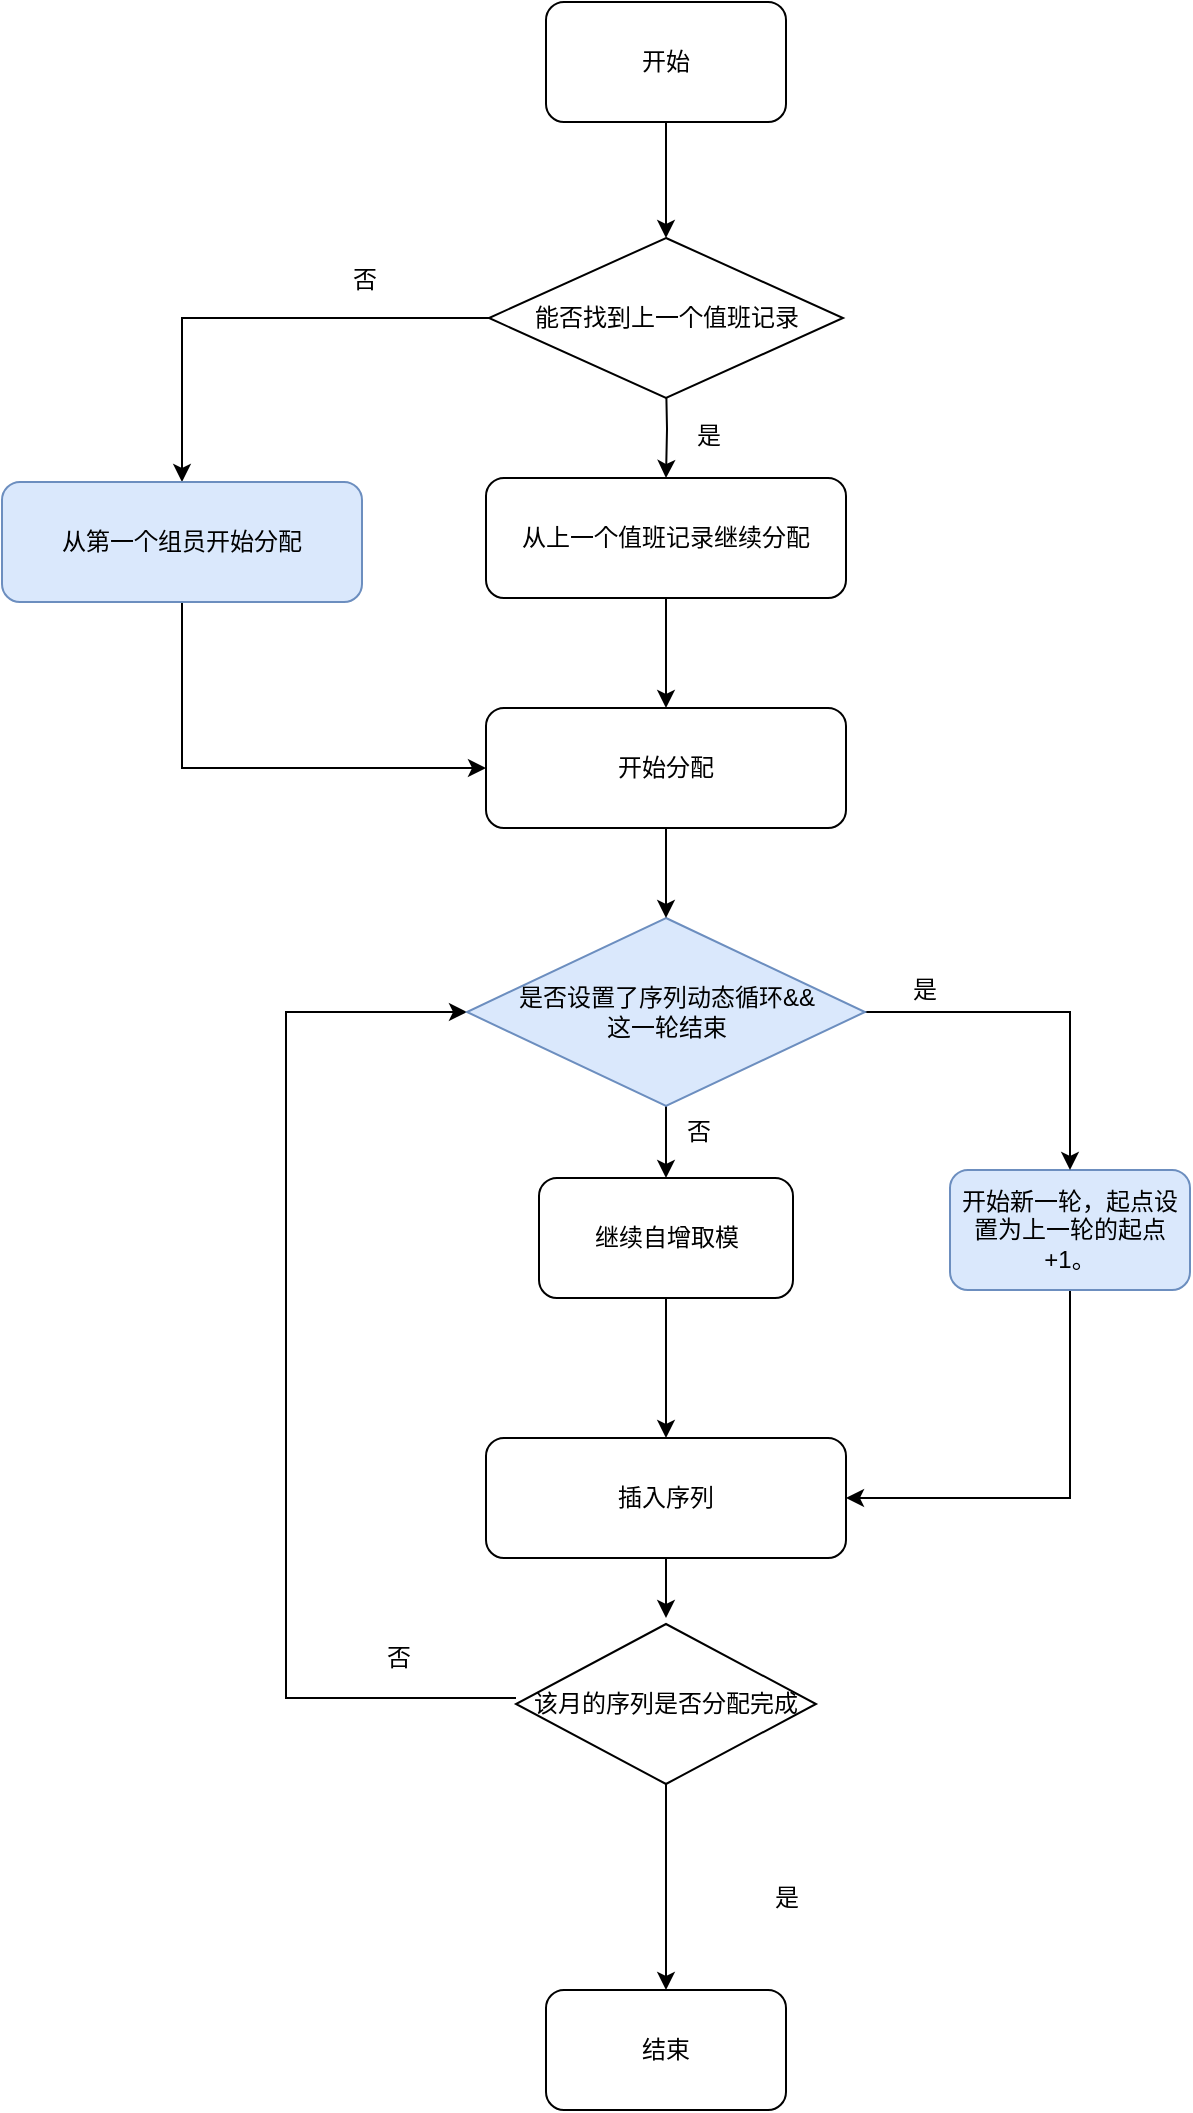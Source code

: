 <mxfile version="24.8.4">
  <diagram name="Flowchart" id="NMnFKY25-j_0YNjDQCf5">
    <mxGraphModel dx="2452" dy="1530" grid="0" gridSize="10" guides="1" tooltips="1" connect="1" arrows="1" fold="1" page="0" pageScale="1" pageWidth="827" pageHeight="1169" math="0" shadow="0">
      <root>
        <mxCell id="0" />
        <mxCell id="1" parent="0" />
        <mxCell id="2AZe6NPGhOAmhWtYaGuO-10" style="edgeStyle=orthogonalEdgeStyle;rounded=0;orthogonalLoop=1;jettySize=auto;html=1;exitX=0.5;exitY=1;exitDx=0;exitDy=0;entryX=0.5;entryY=0;entryDx=0;entryDy=0;" edge="1" parent="1" source="2cAOn64f0t8CnZx84zxq-1" target="2AZe6NPGhOAmhWtYaGuO-1">
          <mxGeometry relative="1" as="geometry" />
        </mxCell>
        <mxCell id="2cAOn64f0t8CnZx84zxq-1" value="开始" style="rounded=1;whiteSpace=wrap;html=1;" parent="1" vertex="1">
          <mxGeometry x="230" y="-168" width="120" height="60" as="geometry" />
        </mxCell>
        <mxCell id="2cAOn64f0t8CnZx84zxq-3" value="继续自增取模" style="rounded=1;whiteSpace=wrap;html=1;" parent="1" vertex="1">
          <mxGeometry x="226.5" y="420" width="127" height="60" as="geometry" />
        </mxCell>
        <mxCell id="2AZe6NPGhOAmhWtYaGuO-17" style="edgeStyle=orthogonalEdgeStyle;rounded=0;orthogonalLoop=1;jettySize=auto;html=1;exitX=0.5;exitY=1;exitDx=0;exitDy=0;entryX=1;entryY=0.5;entryDx=0;entryDy=0;" edge="1" parent="1" source="2cAOn64f0t8CnZx84zxq-4" target="2cAOn64f0t8CnZx84zxq-11">
          <mxGeometry relative="1" as="geometry" />
        </mxCell>
        <mxCell id="2cAOn64f0t8CnZx84zxq-4" value="&lt;div&gt;开始新一轮，起点设置为上一轮的起点+1。&lt;/div&gt;" style="rounded=1;whiteSpace=wrap;html=1;fillColor=#dae8fc;strokeColor=#6c8ebf;" parent="1" vertex="1">
          <mxGeometry x="432" y="416" width="120" height="60" as="geometry" />
        </mxCell>
        <mxCell id="2cAOn64f0t8CnZx84zxq-39" style="edgeStyle=orthogonalEdgeStyle;rounded=0;orthogonalLoop=1;jettySize=auto;html=1;exitX=0.5;exitY=1;exitDx=0;exitDy=0;entryX=0.5;entryY=0;entryDx=0;entryDy=0;" parent="1" target="2cAOn64f0t8CnZx84zxq-37" edge="1">
          <mxGeometry relative="1" as="geometry">
            <mxPoint x="290" y="20" as="sourcePoint" />
          </mxGeometry>
        </mxCell>
        <mxCell id="2cAOn64f0t8CnZx84zxq-9" value="结束" style="rounded=1;whiteSpace=wrap;html=1;" parent="1" vertex="1">
          <mxGeometry x="230" y="826" width="120" height="60" as="geometry" />
        </mxCell>
        <mxCell id="2cAOn64f0t8CnZx84zxq-16" style="edgeStyle=orthogonalEdgeStyle;rounded=1;orthogonalLoop=1;jettySize=auto;html=1;exitX=0.5;exitY=1;exitDx=0;exitDy=0;entryX=0.5;entryY=0;entryDx=0;entryDy=0;" parent="1" source="2cAOn64f0t8CnZx84zxq-3" target="2cAOn64f0t8CnZx84zxq-11" edge="1">
          <mxGeometry relative="1" as="geometry">
            <mxPoint x="290" y="540" as="targetPoint" />
          </mxGeometry>
        </mxCell>
        <mxCell id="2cAOn64f0t8CnZx84zxq-32" style="edgeStyle=orthogonalEdgeStyle;rounded=0;orthogonalLoop=1;jettySize=auto;html=1;exitX=0.5;exitY=1;exitDx=0;exitDy=0;entryX=0.5;entryY=0;entryDx=0;entryDy=0;" parent="1" source="2cAOn64f0t8CnZx84zxq-11" edge="1">
          <mxGeometry relative="1" as="geometry">
            <mxPoint x="290" y="640" as="targetPoint" />
          </mxGeometry>
        </mxCell>
        <mxCell id="2cAOn64f0t8CnZx84zxq-11" value="插入序列" style="rounded=1;whiteSpace=wrap;html=1;" parent="1" vertex="1">
          <mxGeometry x="200" y="550" width="180" height="60" as="geometry" />
        </mxCell>
        <mxCell id="2AZe6NPGhOAmhWtYaGuO-16" style="edgeStyle=orthogonalEdgeStyle;rounded=0;orthogonalLoop=1;jettySize=auto;html=1;exitX=0.5;exitY=1;exitDx=0;exitDy=0;" edge="1" parent="1" source="2cAOn64f0t8CnZx84zxq-26" target="2cAOn64f0t8CnZx84zxq-9">
          <mxGeometry relative="1" as="geometry" />
        </mxCell>
        <mxCell id="2cAOn64f0t8CnZx84zxq-26" value="该月的序列是否分配完成" style="rhombus;whiteSpace=wrap;html=1;" parent="1" vertex="1">
          <mxGeometry x="215" y="643" width="150" height="80" as="geometry" />
        </mxCell>
        <mxCell id="2cAOn64f0t8CnZx84zxq-31" style="edgeStyle=orthogonalEdgeStyle;rounded=0;orthogonalLoop=1;jettySize=auto;html=1;exitX=0;exitY=0.5;exitDx=0;exitDy=0;entryX=0;entryY=0.5;entryDx=0;entryDy=0;" parent="1" target="2AZe6NPGhOAmhWtYaGuO-4" edge="1">
          <mxGeometry relative="1" as="geometry">
            <Array as="points">
              <mxPoint x="100" y="680" />
              <mxPoint x="100" y="337" />
            </Array>
            <mxPoint x="215" y="680" as="sourcePoint" />
            <mxPoint x="200" y="330" as="targetPoint" />
          </mxGeometry>
        </mxCell>
        <mxCell id="2AZe6NPGhOAmhWtYaGuO-8" style="edgeStyle=orthogonalEdgeStyle;rounded=0;orthogonalLoop=1;jettySize=auto;html=1;exitX=0.5;exitY=1;exitDx=0;exitDy=0;" edge="1" parent="1" source="2cAOn64f0t8CnZx84zxq-37" target="2AZe6NPGhOAmhWtYaGuO-6">
          <mxGeometry relative="1" as="geometry" />
        </mxCell>
        <mxCell id="2cAOn64f0t8CnZx84zxq-37" value="从上一个值班记录继续分配" style="rounded=1;whiteSpace=wrap;html=1;" parent="1" vertex="1">
          <mxGeometry x="200" y="70" width="180" height="60" as="geometry" />
        </mxCell>
        <mxCell id="2cAOn64f0t8CnZx84zxq-42" value="是" style="text;html=1;align=center;verticalAlign=middle;resizable=0;points=[];autosize=1;strokeColor=none;fillColor=none;" parent="1" vertex="1">
          <mxGeometry x="296" y="36" width="30" height="26" as="geometry" />
        </mxCell>
        <mxCell id="2cAOn64f0t8CnZx84zxq-44" value="否" style="text;html=1;align=center;verticalAlign=middle;resizable=0;points=[];autosize=1;strokeColor=none;fillColor=none;" parent="1" vertex="1">
          <mxGeometry x="141" y="647" width="30" height="26" as="geometry" />
        </mxCell>
        <mxCell id="2cAOn64f0t8CnZx84zxq-46" value="是" style="text;html=1;align=center;verticalAlign=middle;resizable=0;points=[];autosize=1;strokeColor=none;fillColor=none;" parent="1" vertex="1">
          <mxGeometry x="335" y="767" width="30" height="26" as="geometry" />
        </mxCell>
        <mxCell id="2AZe6NPGhOAmhWtYaGuO-9" style="edgeStyle=orthogonalEdgeStyle;rounded=0;orthogonalLoop=1;jettySize=auto;html=1;exitX=0;exitY=0.5;exitDx=0;exitDy=0;entryX=0.5;entryY=0;entryDx=0;entryDy=0;" edge="1" parent="1" source="2AZe6NPGhOAmhWtYaGuO-1" target="2AZe6NPGhOAmhWtYaGuO-2">
          <mxGeometry relative="1" as="geometry" />
        </mxCell>
        <mxCell id="2AZe6NPGhOAmhWtYaGuO-1" value="能否找到上一个值班记录" style="rhombus;whiteSpace=wrap;html=1;" vertex="1" parent="1">
          <mxGeometry x="201.5" y="-50" width="177" height="80" as="geometry" />
        </mxCell>
        <mxCell id="2AZe6NPGhOAmhWtYaGuO-7" style="edgeStyle=orthogonalEdgeStyle;rounded=0;orthogonalLoop=1;jettySize=auto;html=1;exitX=0.5;exitY=1;exitDx=0;exitDy=0;entryX=0;entryY=0.5;entryDx=0;entryDy=0;" edge="1" parent="1" source="2AZe6NPGhOAmhWtYaGuO-2" target="2AZe6NPGhOAmhWtYaGuO-6">
          <mxGeometry relative="1" as="geometry" />
        </mxCell>
        <mxCell id="2AZe6NPGhOAmhWtYaGuO-2" value="从第一个组员开始分配" style="rounded=1;whiteSpace=wrap;html=1;fillColor=#dae8fc;strokeColor=#6c8ebf;" vertex="1" parent="1">
          <mxGeometry x="-42" y="72" width="180" height="60" as="geometry" />
        </mxCell>
        <mxCell id="2AZe6NPGhOAmhWtYaGuO-12" style="edgeStyle=orthogonalEdgeStyle;rounded=0;orthogonalLoop=1;jettySize=auto;html=1;exitX=0.5;exitY=1;exitDx=0;exitDy=0;entryX=0.5;entryY=0;entryDx=0;entryDy=0;" edge="1" parent="1" source="2AZe6NPGhOAmhWtYaGuO-4" target="2cAOn64f0t8CnZx84zxq-3">
          <mxGeometry relative="1" as="geometry" />
        </mxCell>
        <mxCell id="2AZe6NPGhOAmhWtYaGuO-13" style="edgeStyle=orthogonalEdgeStyle;rounded=0;orthogonalLoop=1;jettySize=auto;html=1;exitX=1;exitY=0.5;exitDx=0;exitDy=0;" edge="1" parent="1" source="2AZe6NPGhOAmhWtYaGuO-4" target="2cAOn64f0t8CnZx84zxq-4">
          <mxGeometry relative="1" as="geometry" />
        </mxCell>
        <mxCell id="2AZe6NPGhOAmhWtYaGuO-4" value="是否设置了序列动态循环&amp;amp;&amp;amp;&lt;div&gt;这一轮结束&lt;/div&gt;" style="rhombus;whiteSpace=wrap;html=1;fillColor=#dae8fc;strokeColor=#6c8ebf;" vertex="1" parent="1">
          <mxGeometry x="190.5" y="290" width="199" height="94" as="geometry" />
        </mxCell>
        <mxCell id="2AZe6NPGhOAmhWtYaGuO-11" style="edgeStyle=orthogonalEdgeStyle;rounded=0;orthogonalLoop=1;jettySize=auto;html=1;exitX=0.5;exitY=1;exitDx=0;exitDy=0;entryX=0.5;entryY=0;entryDx=0;entryDy=0;" edge="1" parent="1" source="2AZe6NPGhOAmhWtYaGuO-6" target="2AZe6NPGhOAmhWtYaGuO-4">
          <mxGeometry relative="1" as="geometry" />
        </mxCell>
        <mxCell id="2AZe6NPGhOAmhWtYaGuO-6" value="开始分配" style="rounded=1;whiteSpace=wrap;html=1;" vertex="1" parent="1">
          <mxGeometry x="200" y="185" width="180" height="60" as="geometry" />
        </mxCell>
        <mxCell id="2AZe6NPGhOAmhWtYaGuO-14" value="否" style="text;html=1;align=center;verticalAlign=middle;resizable=0;points=[];autosize=1;strokeColor=none;fillColor=none;" vertex="1" parent="1">
          <mxGeometry x="291" y="384" width="30" height="26" as="geometry" />
        </mxCell>
        <mxCell id="2AZe6NPGhOAmhWtYaGuO-15" value="是" style="text;html=1;align=center;verticalAlign=middle;resizable=0;points=[];autosize=1;strokeColor=none;fillColor=none;" vertex="1" parent="1">
          <mxGeometry x="404" y="313" width="30" height="26" as="geometry" />
        </mxCell>
        <mxCell id="2AZe6NPGhOAmhWtYaGuO-18" value="否" style="text;html=1;align=center;verticalAlign=middle;resizable=0;points=[];autosize=1;strokeColor=none;fillColor=none;" vertex="1" parent="1">
          <mxGeometry x="124" y="-42" width="30" height="26" as="geometry" />
        </mxCell>
      </root>
    </mxGraphModel>
  </diagram>
</mxfile>
